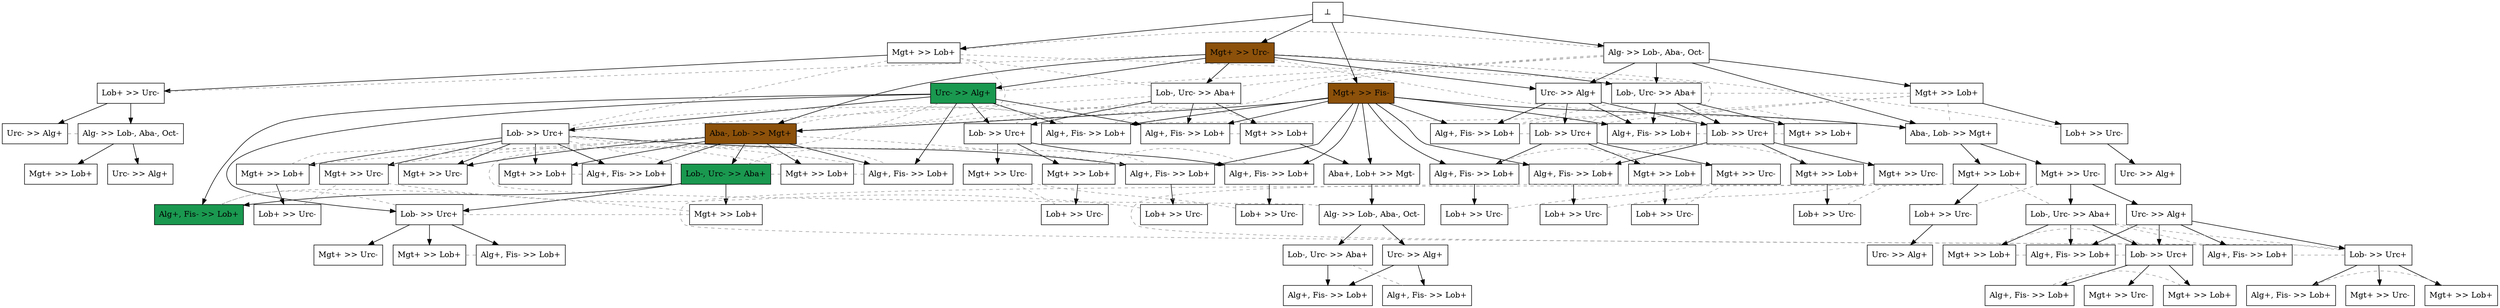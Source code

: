 digraph test {
  e4 -> e5;
  e3 -> e6;
  e3 -> e7;
  e1 -> e8;
  e5 -> e9;
  e8 -> e10;
  e5 -> e11;
  e1 -> e12;
  e3 -> e12;
  e6 -> e13;
  e1 -> e14;
  e3 -> e14;
  e7 -> e16;
  e1 -> e17;
  e2 -> e17;
  e2 -> e18;
  e3 -> e18;
  e2 -> e19;
  e6 -> e19;
  e10 -> e21;
  e6 -> e22;
  e7 -> e22;
  e12 -> e24;
  e13 -> e25;
  e14 -> e27;
  e18 -> e29;
  e17 -> e31;
  e17 -> e32;
  e18 -> e33;
  e2 -> e35;
  e6 -> e35;
  e7 -> e35;
  e2 -> e36;
  e12 -> e36;
  e2 -> e37;
  e13 -> e37;
  e32 -> e40;
  e12 -> e43;
  e14 -> e43;
  e22 -> e45;
  e24 -> e46;
  e31 -> e47;
  e31 -> e49;
  e29 -> e54;
  e2 -> e55;
  e16 -> e55;
  e2 -> e59;
  e12 -> e59;
  e14 -> e59;
  e2 -> e60;
  e22 -> e60;
  e2 -> e61;
  e24 -> e61;
  e43 -> e69;
  e6 -> e71;
  e29 -> e71;
  e47 -> e74;
  e49 -> e79;
  e55 -> e80;
  e2 -> e88;
  e43 -> e88;
  e47 -> e99;
  e49 -> e99;
  e80 -> e102;
  e80 -> e105;
  e102 -> e178;
  e105 -> e178;
  e99 -> e216;
  e99 -> e217;
  e102 -> e275;
  e99 -> e282;
  e88 -> e291;
  e74 -> e335;
  e74 -> e336;
  e71 -> e342;
  e71 -> e343;
  e69 -> e400;
  e74 -> e414;
  e71 -> e422;
  e47 -> e427;
  e49 -> e427;
  e61 -> e443;
  e60 -> e446;
  e13 -> e482;
  e18 -> e482;
  e13 -> e483;
  e18 -> e483;
  e43 -> e489;
  e40 -> e524;
  e46 -> e525;
  e45 -> e530;
  e13 -> e548;
  e18 -> e548;
  e47 -> e552;
  e6 -> e557;
  e29 -> e557;
  e37 -> e569;
  e24 -> e595;
  e22 -> e598;
  e25 -> e624;
  e6 -> e638;
  e18 -> e638;
  e13 -> e660;
  e11 -> e674;
  e11 -> e690;
  e0 -> e1;
  e0 -> e2;
  e0 -> e3;
  e0 -> e4;

//conflicts
  e1 -> e4 [arrowhead=none color=gray60 style=dashed constraint=false];
  e1 -> e6 [arrowhead=none color=gray60 style=dashed constraint=false];
  e1 -> e7 [arrowhead=none color=gray60 style=dashed constraint=false];
  e1 -> e18 [arrowhead=none color=gray60 style=dashed constraint=false];
  e3 -> e5 [arrowhead=none color=gray60 style=dashed constraint=false];
  e3 -> e10 [arrowhead=none color=gray60 style=dashed constraint=false];
  e3 -> e17 [arrowhead=none color=gray60 style=dashed constraint=false];
  e4 -> e7 [arrowhead=none color=gray60 style=dashed constraint=false];
  e4 -> e13 [arrowhead=none color=gray60 style=dashed constraint=false];
  e4 -> e18 [arrowhead=none color=gray60 style=dashed constraint=false];
  e4 -> e19 [arrowhead=none color=gray60 style=dashed constraint=false];
  e6 -> e80 [arrowhead=none color=gray60 style=dashed constraint=false];
  e7 -> e13 [arrowhead=none color=gray60 style=dashed constraint=false];
  e7 -> e18 [arrowhead=none color=gray60 style=dashed constraint=false];
  e7 -> e19 [arrowhead=none color=gray60 style=dashed constraint=false];
  e8 -> e14 [arrowhead=none color=gray60 style=dashed constraint=false];
  e8 -> e17 [arrowhead=none color=gray60 style=dashed constraint=false];
  e8 -> e24 [arrowhead=none color=gray60 style=dashed constraint=false];
  e8 -> e36 [arrowhead=none color=gray60 style=dashed constraint=false];
  e9 -> e11 [arrowhead=none color=gray60 style=dashed constraint=false];
  e13 -> e19 [arrowhead=none color=gray60 style=dashed constraint=false];
  e13 -> e29 [arrowhead=none color=gray60 style=dashed constraint=false];
  e13 -> e33 [arrowhead=none color=gray60 style=dashed constraint=false];
  e13 -> e638 [arrowhead=none color=gray60 style=dashed constraint=false];
  e14 -> e24 [arrowhead=none color=gray60 style=dashed constraint=false];
  e14 -> e36 [arrowhead=none color=gray60 style=dashed constraint=false];
  e16 -> e22 [arrowhead=none color=gray60 style=dashed constraint=false];
  e16 -> e35 [arrowhead=none color=gray60 style=dashed constraint=false];
  e18 -> e19 [arrowhead=none color=gray60 style=dashed constraint=false];
  e18 -> e25 [arrowhead=none color=gray60 style=dashed constraint=false];
  e18 -> e37 [arrowhead=none color=gray60 style=dashed constraint=false];
  e18 -> e660 [arrowhead=none color=gray60 style=dashed constraint=false];
  e22 -> e35 [arrowhead=none color=gray60 style=dashed constraint=false];
  e24 -> e36 [arrowhead=none color=gray60 style=dashed constraint=false];
  e25 -> e37 [arrowhead=none color=gray60 style=dashed constraint=false];
  e27 -> e43 [arrowhead=none color=gray60 style=dashed constraint=false];
  e27 -> e59 [arrowhead=none color=gray60 style=dashed constraint=false];
  e29 -> e33 [arrowhead=none color=gray60 style=dashed constraint=false];
  e29 -> e638 [arrowhead=none color=gray60 style=dashed constraint=false];
  e31 -> e40 [arrowhead=none color=gray60 style=dashed constraint=false];
  e32 -> e49 [arrowhead=none color=gray60 style=dashed constraint=false];
  e32 -> e74 [arrowhead=none color=gray60 style=dashed constraint=false];
  e32 -> e552 [arrowhead=none color=gray60 style=dashed constraint=false];
  e33 -> e638 [arrowhead=none color=gray60 style=dashed constraint=false];
  e43 -> e59 [arrowhead=none color=gray60 style=dashed constraint=false];
  e45 -> e60 [arrowhead=none color=gray60 style=dashed constraint=false];
  e46 -> e61 [arrowhead=none color=gray60 style=dashed constraint=false];
  e49 -> e74 [arrowhead=none color=gray60 style=dashed constraint=false];
  e49 -> e552 [arrowhead=none color=gray60 style=dashed constraint=false];
  e54 -> e71 [arrowhead=none color=gray60 style=dashed constraint=false];
  e54 -> e557 [arrowhead=none color=gray60 style=dashed constraint=false];
  e69 -> e88 [arrowhead=none color=gray60 style=dashed constraint=false];
  e71 -> e557 [arrowhead=none color=gray60 style=dashed constraint=false];
  e74 -> e552 [arrowhead=none color=gray60 style=dashed constraint=false];
  e79 -> e99 [arrowhead=none color=gray60 style=dashed constraint=false];
  e79 -> e427 [arrowhead=none color=gray60 style=dashed constraint=false];
  e99 -> e427 [arrowhead=none color=gray60 style=dashed constraint=false];
  e105 -> e275 [arrowhead=none color=gray60 style=dashed constraint=false];
  e216 -> e282 [arrowhead=none color=gray60 style=dashed constraint=false];
  e291 -> e489 [arrowhead=none color=gray60 style=dashed constraint=false];
  e335 -> e414 [arrowhead=none color=gray60 style=dashed constraint=false];
  e342 -> e422 [arrowhead=none color=gray60 style=dashed constraint=false];
  e400 -> e489 [arrowhead=none color=gray60 style=dashed constraint=false];
  e443 -> e595 [arrowhead=none color=gray60 style=dashed constraint=false];
  e446 -> e598 [arrowhead=none color=gray60 style=dashed constraint=false];
  e482 -> e548 [arrowhead=none color=gray60 style=dashed constraint=false];
  e525 -> e595 [arrowhead=none color=gray60 style=dashed constraint=false];
  e530 -> e598 [arrowhead=none color=gray60 style=dashed constraint=false];
  e569 -> e660 [arrowhead=none color=gray60 style=dashed constraint=false];
  e624 -> e660 [arrowhead=none color=gray60 style=dashed constraint=false];

  e1 [color="black" fillcolor="white:white" label="Alg- >> Lob-, Aba-, Oct-" shape=box style=filled];
  e2 [color="black" fillcolor="#8c510a:#8c510a" label="Mgt+ >> Fis-" shape=box style=filled];
  e3 [color="black" fillcolor="#8c510a:#8c510a" label="Mgt+ >> Urc-" shape=box style=filled];
  e4 [color="black" fillcolor="white:white" label="Mgt+ >> Lob+" shape=box style=filled];
  e5 [color="black" fillcolor="white:white" label="Lob+ >> Urc-" shape=box style=filled];
  e6 [color="black" fillcolor="#1a9850:#1a9850" label="Urc- >> Alg+" shape=box style=filled];
  e7 [color="black" fillcolor="white:white" label="Lob-, Urc- >> Aba+" shape=box style=filled];
  e8 [color="black" fillcolor="white:white" label="Mgt+ >> Lob+" shape=box style=filled];
  e9 [color="black" fillcolor="white:white" label="Urc- >> Alg+" shape=box style=filled];
  e10 [color="black" fillcolor="white:white" label="Lob+ >> Urc-" shape=box style=filled];
  e11 [color="black" fillcolor="white:white" label="Alg- >> Lob-, Aba-, Oct-" shape=box style=filled];
  e12 [color="black" fillcolor="white:white" label="Urc- >> Alg+" shape=box style=filled];
  e13 [color="black" fillcolor="white:white" label="Lob- >> Urc+" shape=box style=filled];
  e14 [color="black" fillcolor="white:white" label="Lob-, Urc- >> Aba+" shape=box style=filled];
  e16 [color="black" fillcolor="white:white" label="Mgt+ >> Lob+" shape=box style=filled];
  e17 [color="black" fillcolor="white:white" label="Aba-, Lob- >> Mgt+" shape=box style=filled];
  e18 [color="black" fillcolor="#8c510a:#8c510a" label="Aba-, Lob- >> Mgt+" shape=box style=filled];
  e19 [color="black" fillcolor="white:white" label="Alg+, Fis- >> Lob+" shape=box style=filled];
  e21 [color="black" fillcolor="white:white" label="Urc- >> Alg+" shape=box style=filled];
  e22 [color="black" fillcolor="white:white" label="Lob- >> Urc+" shape=box style=filled];
  e24 [color="black" fillcolor="white:white" label="Lob- >> Urc+" shape=box style=filled];
  e25 [color="black" fillcolor="white:white" label="Mgt+ >> Lob+" shape=box style=filled];
  e27 [color="black" fillcolor="white:white" label="Mgt+ >> Lob+" shape=box style=filled];
  e29 [color="black" fillcolor="#1a9850:#1a9850" label="Lob-, Urc- >> Aba+" shape=box style=filled];
  e31 [color="black" fillcolor="white:white" label="Mgt+ >> Urc-" shape=box style=filled];
  e32 [color="black" fillcolor="white:white" label="Mgt+ >> Lob+" shape=box style=filled];
  e33 [color="black" fillcolor="white:white" label="Mgt+ >> Lob+" shape=box style=filled];
  e35 [color="black" fillcolor="white:white" label="Alg+, Fis- >> Lob+" shape=box style=filled];
  e36 [color="black" fillcolor="white:white" label="Alg+, Fis- >> Lob+" shape=box style=filled];
  e37 [color="black" fillcolor="white:white" label="Alg+, Fis- >> Lob+" shape=box style=filled];
  e40 [color="black" fillcolor="white:white" label="Lob+ >> Urc-" shape=box style=filled];
  e43 [color="black" fillcolor="white:white" label="Lob- >> Urc+" shape=box style=filled];
  e45 [color="black" fillcolor="white:white" label="Mgt+ >> Lob+" shape=box style=filled];
  e46 [color="black" fillcolor="white:white" label="Mgt+ >> Lob+" shape=box style=filled];
  e47 [color="black" fillcolor="white:white" label="Urc- >> Alg+" shape=box style=filled];
  e49 [color="black" fillcolor="white:white" label="Lob-, Urc- >> Aba+" shape=box style=filled];
  e54 [color="black" fillcolor="white:white" label="Mgt+ >> Lob+" shape=box style=filled];
  e55 [color="black" fillcolor="white:white" label="Aba+, Lob+ >> Mgt-" shape=box style=filled];
  e59 [color="black" fillcolor="white:white" label="Alg+, Fis- >> Lob+" shape=box style=filled];
  e60 [color="black" fillcolor="white:white" label="Alg+, Fis- >> Lob+" shape=box style=filled];
  e61 [color="black" fillcolor="white:white" label="Alg+, Fis- >> Lob+" shape=box style=filled];
  e69 [color="black" fillcolor="white:white" label="Mgt+ >> Lob+" shape=box style=filled];
  e71 [color="black" fillcolor="white:white" label="Lob- >> Urc+" shape=box style=filled];
  e74 [color="black" fillcolor="white:white" label="Lob- >> Urc+" shape=box style=filled];
  e79 [color="black" fillcolor="white:white" label="Mgt+ >> Lob+" shape=box style=filled];
  e80 [color="black" fillcolor="white:white" label="Alg- >> Lob-, Aba-, Oct-" shape=box style=filled];
  e88 [color="black" fillcolor="white:white" label="Alg+, Fis- >> Lob+" shape=box style=filled];
  e99 [color="black" fillcolor="white:white" label="Lob- >> Urc+" shape=box style=filled];
  e102 [color="black" fillcolor="white:white" label="Urc- >> Alg+" shape=box style=filled];
  e105 [color="black" fillcolor="white:white" label="Lob-, Urc- >> Aba+" shape=box style=filled];
  e178 [color="black" fillcolor="white:white" label="Alg+, Fis- >> Lob+" shape=box style=filled];
  e216 [color="black" fillcolor="white:white" label="Mgt+ >> Lob+" shape=box style=filled];
  e217 [color="black" fillcolor="white:white" label="Mgt+ >> Urc-" shape=box style=filled];
  e275 [color="black" fillcolor="white:white" label="Alg+, Fis- >> Lob+" shape=box style=filled];
  e282 [color="black" fillcolor="white:white" label="Alg+, Fis- >> Lob+" shape=box style=filled];
  e291 [color="black" fillcolor="white:white" label="Lob+ >> Urc-" shape=box style=filled];
  e335 [color="black" fillcolor="white:white" label="Mgt+ >> Lob+" shape=box style=filled];
  e336 [color="black" fillcolor="white:white" label="Mgt+ >> Urc-" shape=box style=filled];
  e342 [color="black" fillcolor="white:white" label="Mgt+ >> Lob+" shape=box style=filled];
  e343 [color="black" fillcolor="white:white" label="Mgt+ >> Urc-" shape=box style=filled];
  e400 [color="black" fillcolor="white:white" label="Lob+ >> Urc-" shape=box style=filled];
  e414 [color="black" fillcolor="white:white" label="Alg+, Fis- >> Lob+" shape=box style=filled];
  e422 [color="black" fillcolor="white:white" label="Alg+, Fis- >> Lob+" shape=box style=filled];
  e427 [color="black" fillcolor="white:white" label="Alg+, Fis- >> Lob+" shape=box style=filled];
  e443 [color="black" fillcolor="white:white" label="Lob+ >> Urc-" shape=box style=filled];
  e446 [color="black" fillcolor="white:white" label="Lob+ >> Urc-" shape=box style=filled];
  e482 [color="black" fillcolor="white:white" label="Mgt+ >> Lob+" shape=box style=filled];
  e483 [color="black" fillcolor="white:white" label="Mgt+ >> Urc-" shape=box style=filled];
  e489 [color="black" fillcolor="white:white" label="Mgt+ >> Urc-" shape=box style=filled];
  e524 [color="black" fillcolor="white:white" label="Urc- >> Alg+" shape=box style=filled];
  e525 [color="black" fillcolor="white:white" label="Lob+ >> Urc-" shape=box style=filled];
  e530 [color="black" fillcolor="white:white" label="Lob+ >> Urc-" shape=box style=filled];
  e548 [color="black" fillcolor="white:white" label="Alg+, Fis- >> Lob+" shape=box style=filled];
  e552 [color="black" fillcolor="white:white" label="Alg+, Fis- >> Lob+" shape=box style=filled];
  e557 [color="black" fillcolor="#1a9850:#1a9850" label="Alg+, Fis- >> Lob+" shape=box style=filled];
  e569 [color="black" fillcolor="white:white" label="Lob+ >> Urc-" shape=box style=filled];
  e595 [color="black" fillcolor="white:white" label="Mgt+ >> Urc-" shape=box style=filled];
  e598 [color="black" fillcolor="white:white" label="Mgt+ >> Urc-" shape=box style=filled];
  e624 [color="black" fillcolor="white:white" label="Lob+ >> Urc-" shape=box style=filled];
  e638 [color="black" fillcolor="white:white" label="Alg+, Fis- >> Lob+" shape=box style=filled];
  e660 [color="black" fillcolor="white:white" label="Mgt+ >> Urc-" shape=box style=filled];
  e674 [color="black" fillcolor="white:white" label="Mgt+ >> Lob+" shape=box style=filled];
  e690 [color="black" fillcolor="white:white" label="Urc- >> Alg+" shape=box style=filled];
  e0 [fillcolor="white" label="⊥" shape=box style=filled];
}

